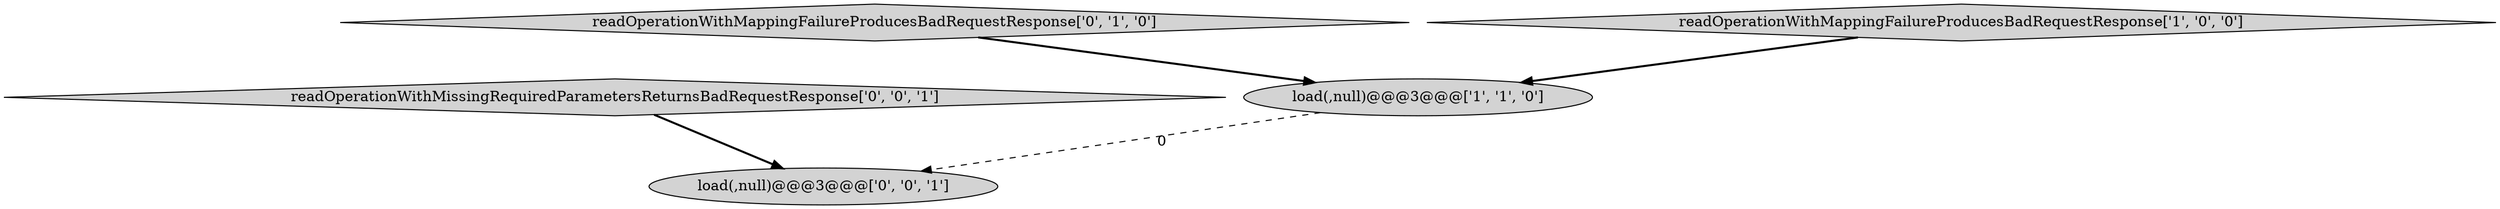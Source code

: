digraph {
3 [style = filled, label = "readOperationWithMissingRequiredParametersReturnsBadRequestResponse['0', '0', '1']", fillcolor = lightgray, shape = diamond image = "AAA0AAABBB3BBB"];
4 [style = filled, label = "load(,null)@@@3@@@['0', '0', '1']", fillcolor = lightgray, shape = ellipse image = "AAA0AAABBB3BBB"];
2 [style = filled, label = "readOperationWithMappingFailureProducesBadRequestResponse['0', '1', '0']", fillcolor = lightgray, shape = diamond image = "AAA0AAABBB2BBB"];
1 [style = filled, label = "readOperationWithMappingFailureProducesBadRequestResponse['1', '0', '0']", fillcolor = lightgray, shape = diamond image = "AAA0AAABBB1BBB"];
0 [style = filled, label = "load(,null)@@@3@@@['1', '1', '0']", fillcolor = lightgray, shape = ellipse image = "AAA0AAABBB1BBB"];
2->0 [style = bold, label=""];
1->0 [style = bold, label=""];
3->4 [style = bold, label=""];
0->4 [style = dashed, label="0"];
}
